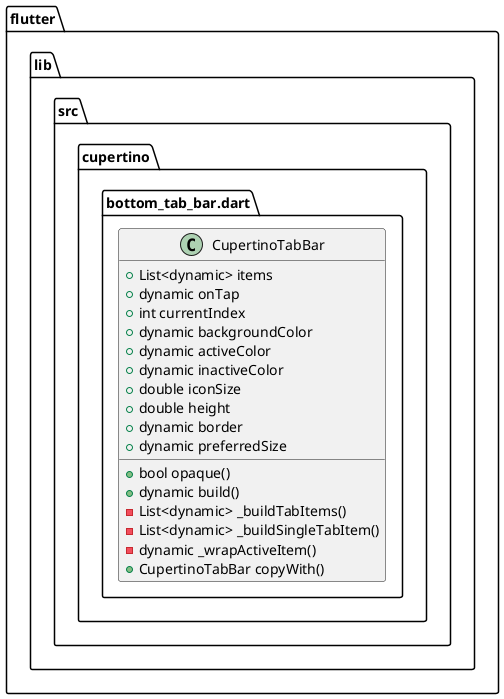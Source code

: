 @startuml
set namespaceSeparator ::

class "flutter::lib::src::cupertino::bottom_tab_bar.dart::CupertinoTabBar" {
  +List<dynamic> items
  +dynamic onTap
  +int currentIndex
  +dynamic backgroundColor
  +dynamic activeColor
  +dynamic inactiveColor
  +double iconSize
  +double height
  +dynamic border
  +dynamic preferredSize
  +bool opaque()
  +dynamic build()
  -List<dynamic> _buildTabItems()
  -List<dynamic> _buildSingleTabItem()
  -dynamic _wrapActiveItem()
  +CupertinoTabBar copyWith()
}


@enduml